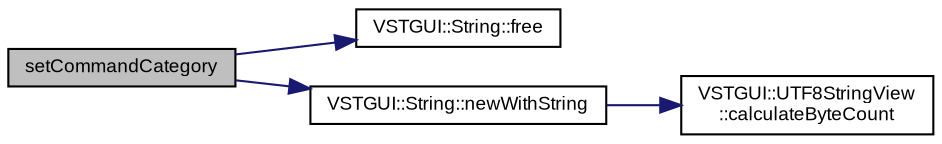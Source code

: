 digraph "setCommandCategory"
{
  bgcolor="transparent";
  edge [fontname="Arial",fontsize="9",labelfontname="Arial",labelfontsize="9"];
  node [fontname="Arial",fontsize="9",shape=record];
  rankdir="LR";
  Node1 [label="setCommandCategory",height=0.2,width=0.4,color="black", fillcolor="grey75", style="filled" fontcolor="black"];
  Node1 -> Node2 [color="midnightblue",fontsize="9",style="solid",fontname="Arial"];
  Node2 [label="VSTGUI::String::free",height=0.2,width=0.4,color="black",URL="$namespace_v_s_t_g_u_i_1_1_string.html#af30ee7f201c1f86d9aceb849d6d08fbf"];
  Node1 -> Node3 [color="midnightblue",fontsize="9",style="solid",fontname="Arial"];
  Node3 [label="VSTGUI::String::newWithString",height=0.2,width=0.4,color="black",URL="$namespace_v_s_t_g_u_i_1_1_string.html#a83745b23a3d48e4f1e69950977918803"];
  Node3 -> Node4 [color="midnightblue",fontsize="9",style="solid",fontname="Arial"];
  Node4 [label="VSTGUI::UTF8StringView\l::calculateByteCount",height=0.2,width=0.4,color="black",URL="$class_v_s_t_g_u_i_1_1_u_t_f8_string_view.html#a67b9d83785a9c0fc5a668303de116803"];
}
